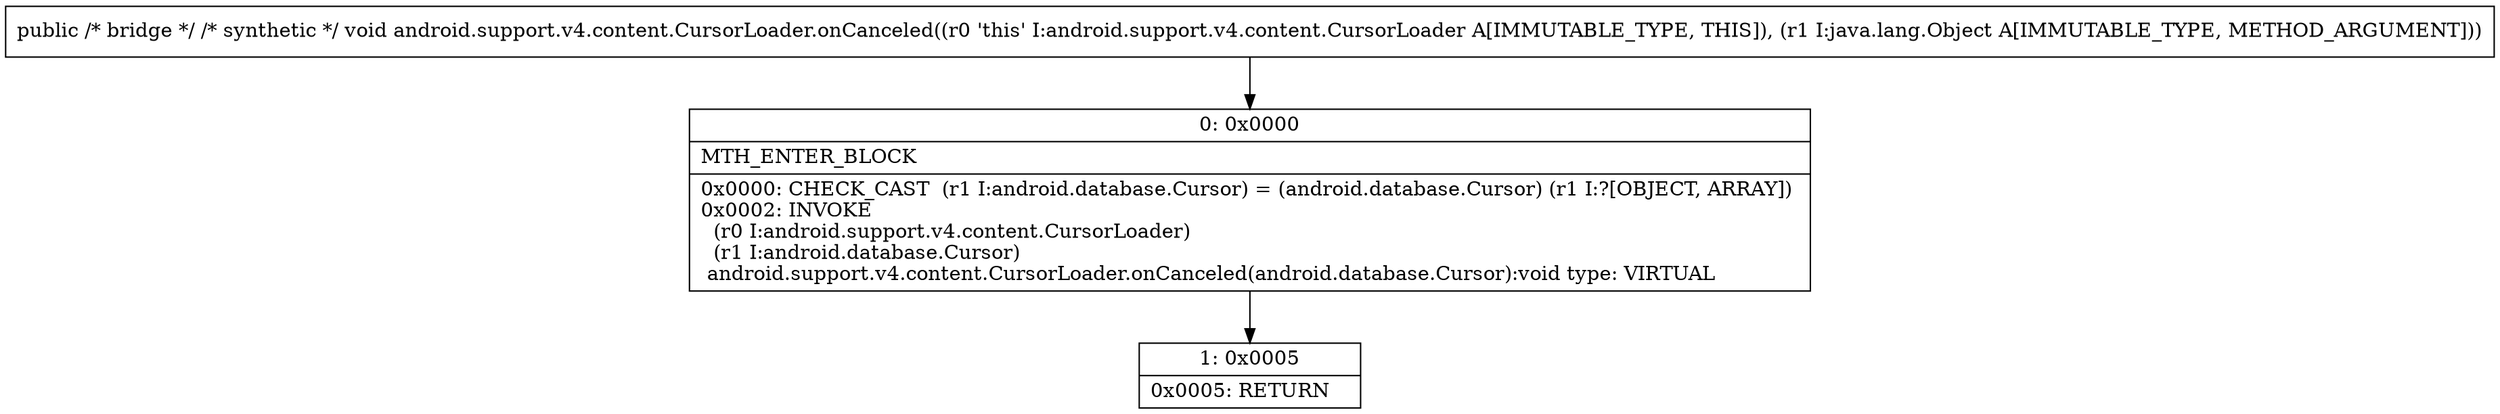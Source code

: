 digraph "CFG forandroid.support.v4.content.CursorLoader.onCanceled(Ljava\/lang\/Object;)V" {
Node_0 [shape=record,label="{0\:\ 0x0000|MTH_ENTER_BLOCK\l|0x0000: CHECK_CAST  (r1 I:android.database.Cursor) = (android.database.Cursor) (r1 I:?[OBJECT, ARRAY]) \l0x0002: INVOKE  \l  (r0 I:android.support.v4.content.CursorLoader)\l  (r1 I:android.database.Cursor)\l android.support.v4.content.CursorLoader.onCanceled(android.database.Cursor):void type: VIRTUAL \l}"];
Node_1 [shape=record,label="{1\:\ 0x0005|0x0005: RETURN   \l}"];
MethodNode[shape=record,label="{public \/* bridge *\/ \/* synthetic *\/ void android.support.v4.content.CursorLoader.onCanceled((r0 'this' I:android.support.v4.content.CursorLoader A[IMMUTABLE_TYPE, THIS]), (r1 I:java.lang.Object A[IMMUTABLE_TYPE, METHOD_ARGUMENT])) }"];
MethodNode -> Node_0;
Node_0 -> Node_1;
}

